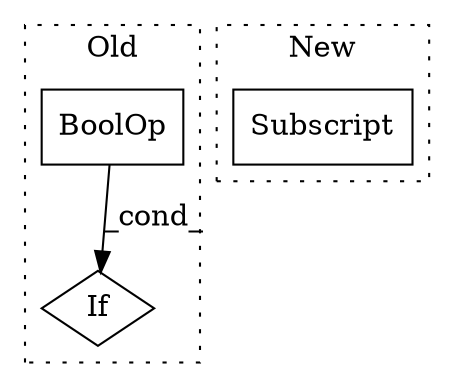 digraph G {
subgraph cluster0 {
1 [label="BoolOp" a="72" s="16692" l="31" shape="box"];
3 [label="If" a="96" s="16689,16723" l="3,26" shape="diamond"];
label = "Old";
style="dotted";
}
subgraph cluster1 {
2 [label="Subscript" a="63" s="14529,0" l="15,0" shape="box"];
label = "New";
style="dotted";
}
1 -> 3 [label="_cond_"];
}